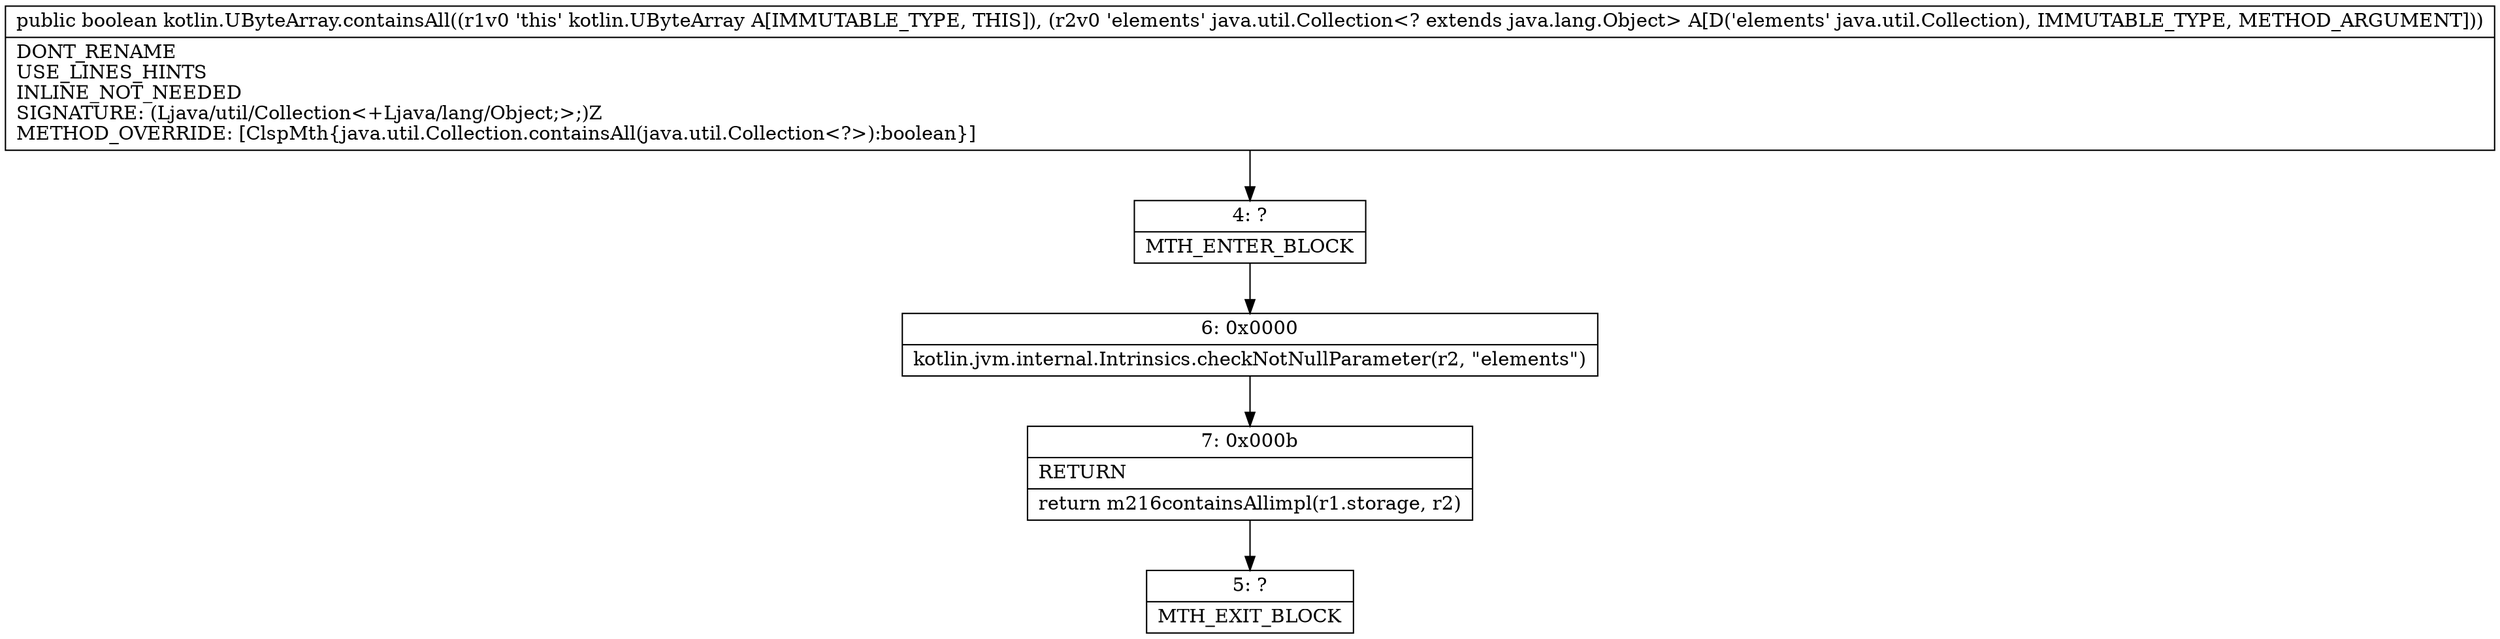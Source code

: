 digraph "CFG forkotlin.UByteArray.containsAll(Ljava\/util\/Collection;)Z" {
Node_4 [shape=record,label="{4\:\ ?|MTH_ENTER_BLOCK\l}"];
Node_6 [shape=record,label="{6\:\ 0x0000|kotlin.jvm.internal.Intrinsics.checkNotNullParameter(r2, \"elements\")\l}"];
Node_7 [shape=record,label="{7\:\ 0x000b|RETURN\l|return m216containsAllimpl(r1.storage, r2)\l}"];
Node_5 [shape=record,label="{5\:\ ?|MTH_EXIT_BLOCK\l}"];
MethodNode[shape=record,label="{public boolean kotlin.UByteArray.containsAll((r1v0 'this' kotlin.UByteArray A[IMMUTABLE_TYPE, THIS]), (r2v0 'elements' java.util.Collection\<? extends java.lang.Object\> A[D('elements' java.util.Collection), IMMUTABLE_TYPE, METHOD_ARGUMENT]))  | DONT_RENAME\lUSE_LINES_HINTS\lINLINE_NOT_NEEDED\lSIGNATURE: (Ljava\/util\/Collection\<+Ljava\/lang\/Object;\>;)Z\lMETHOD_OVERRIDE: [ClspMth\{java.util.Collection.containsAll(java.util.Collection\<?\>):boolean\}]\l}"];
MethodNode -> Node_4;Node_4 -> Node_6;
Node_6 -> Node_7;
Node_7 -> Node_5;
}

